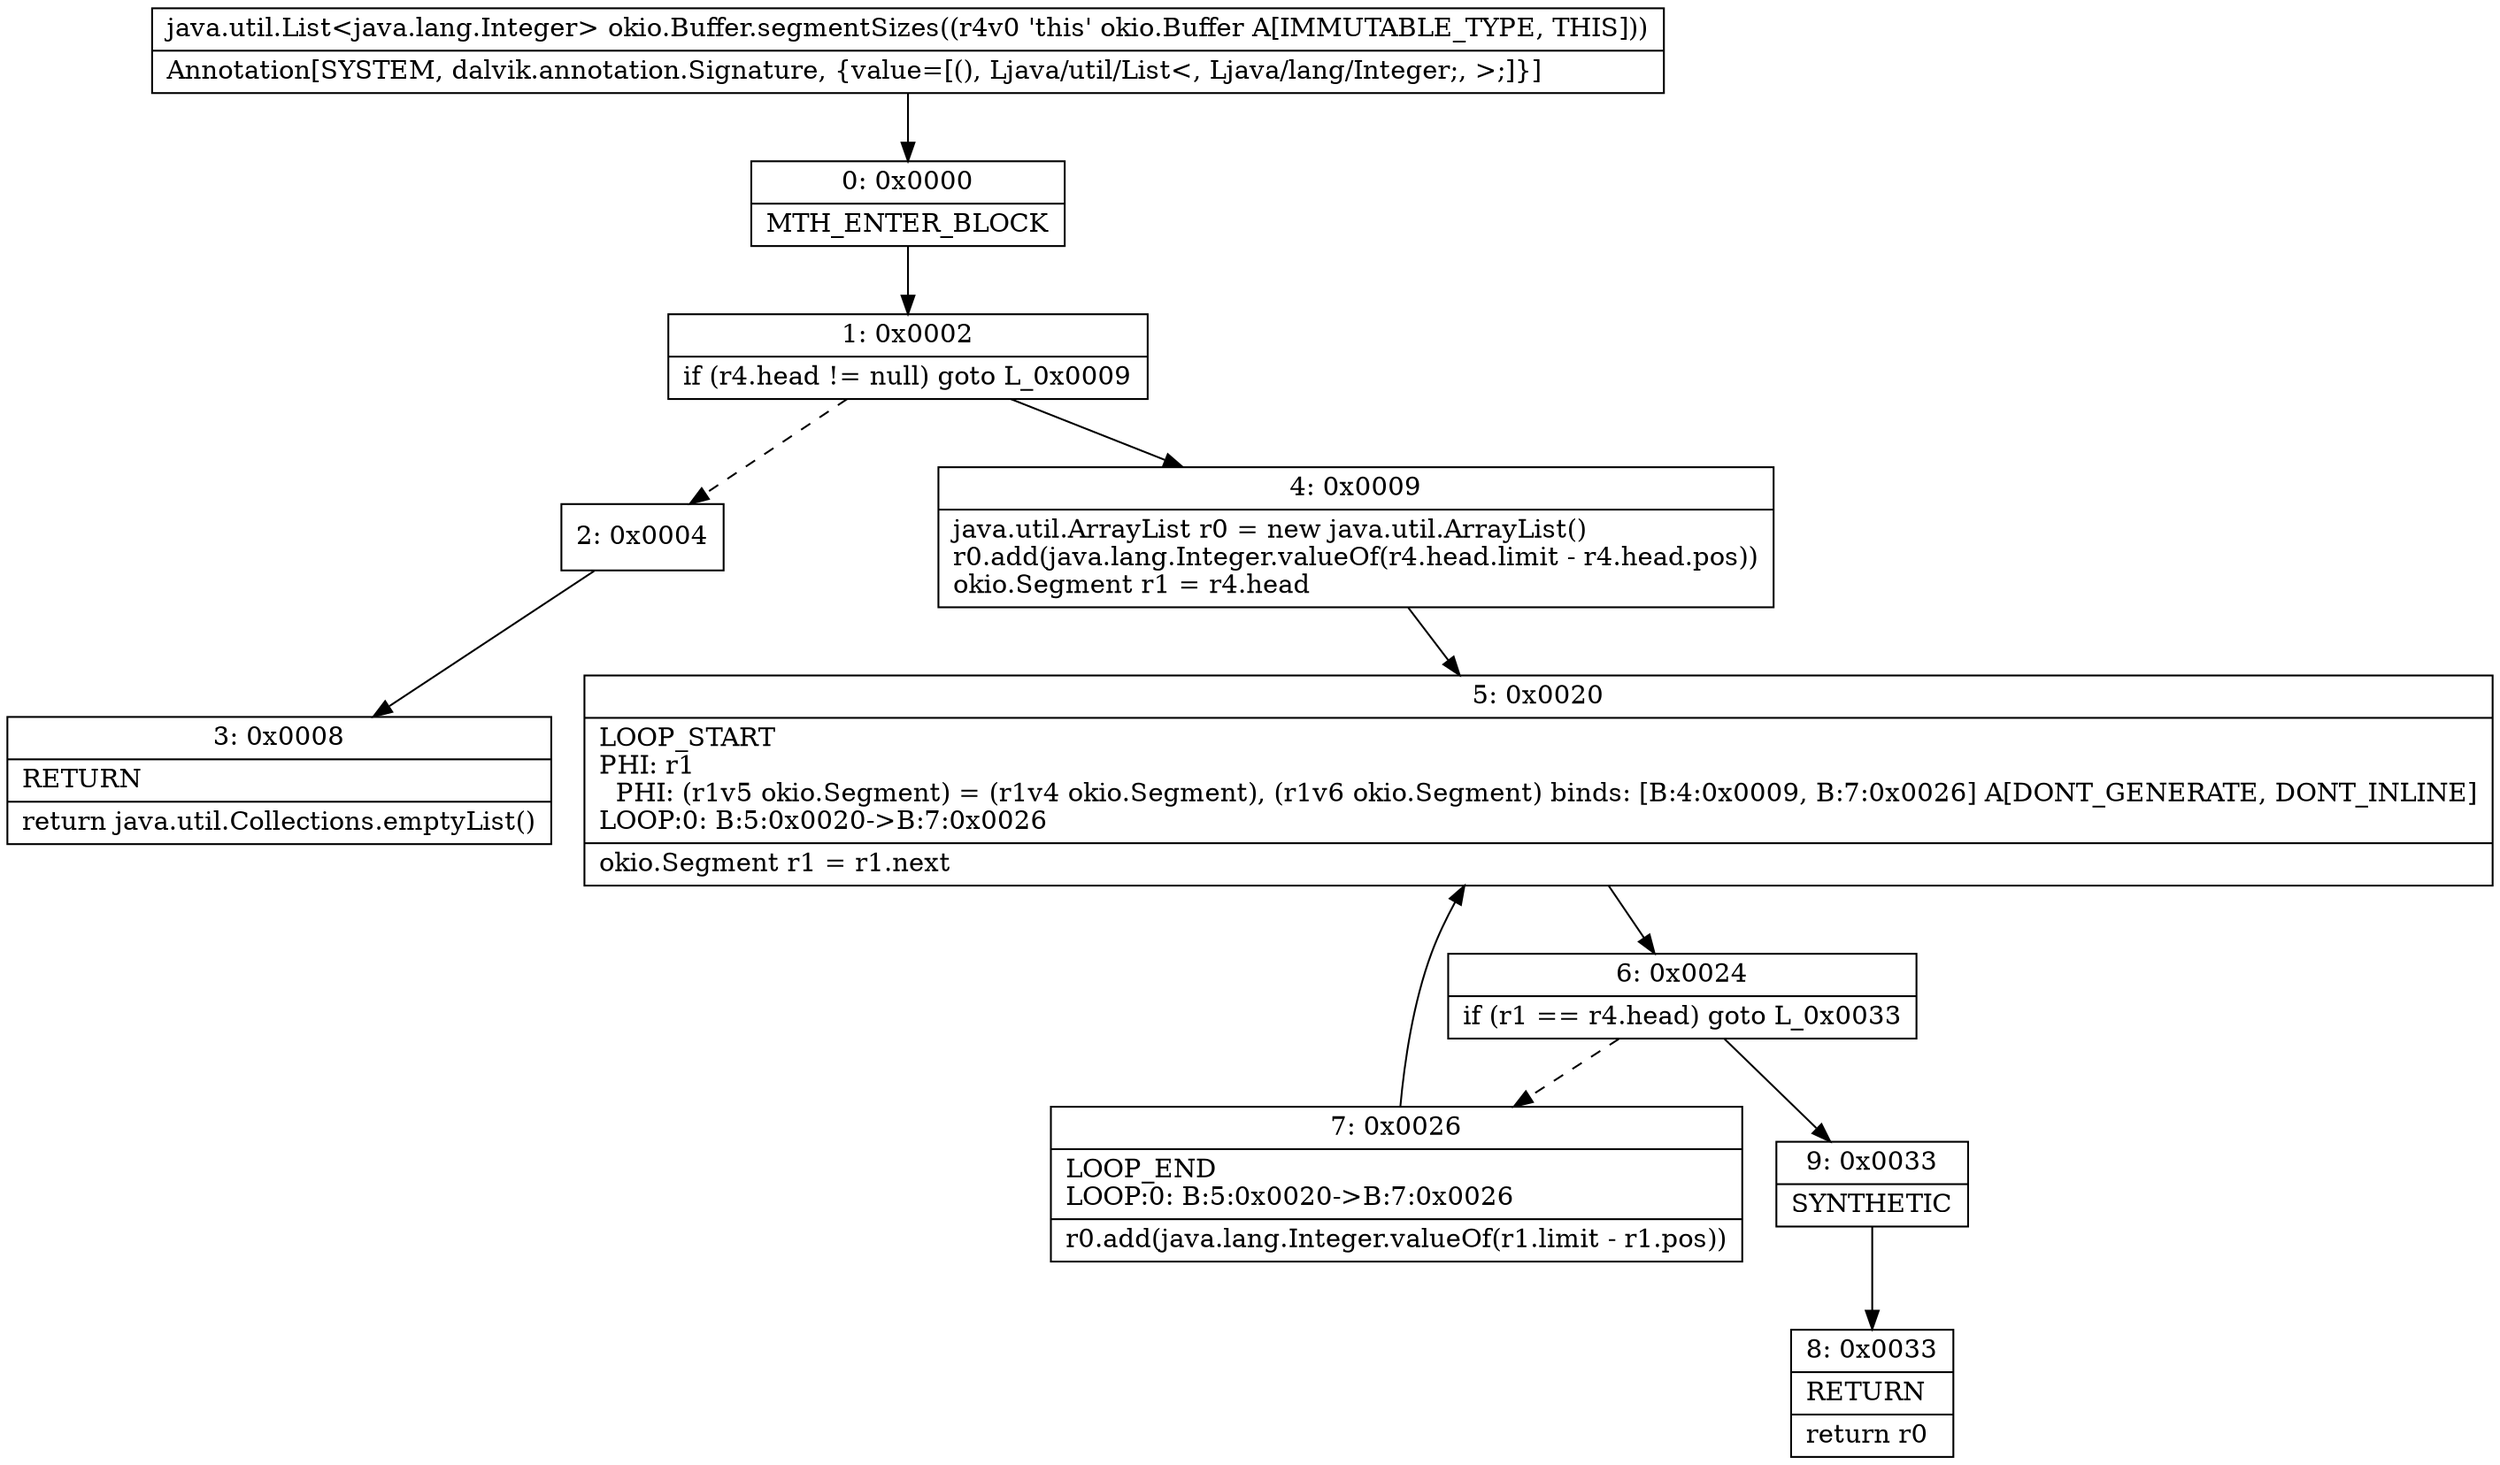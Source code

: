 digraph "CFG forokio.Buffer.segmentSizes()Ljava\/util\/List;" {
Node_0 [shape=record,label="{0\:\ 0x0000|MTH_ENTER_BLOCK\l}"];
Node_1 [shape=record,label="{1\:\ 0x0002|if (r4.head != null) goto L_0x0009\l}"];
Node_2 [shape=record,label="{2\:\ 0x0004}"];
Node_3 [shape=record,label="{3\:\ 0x0008|RETURN\l|return java.util.Collections.emptyList()\l}"];
Node_4 [shape=record,label="{4\:\ 0x0009|java.util.ArrayList r0 = new java.util.ArrayList()\lr0.add(java.lang.Integer.valueOf(r4.head.limit \- r4.head.pos))\lokio.Segment r1 = r4.head\l}"];
Node_5 [shape=record,label="{5\:\ 0x0020|LOOP_START\lPHI: r1 \l  PHI: (r1v5 okio.Segment) = (r1v4 okio.Segment), (r1v6 okio.Segment) binds: [B:4:0x0009, B:7:0x0026] A[DONT_GENERATE, DONT_INLINE]\lLOOP:0: B:5:0x0020\-\>B:7:0x0026\l|okio.Segment r1 = r1.next\l}"];
Node_6 [shape=record,label="{6\:\ 0x0024|if (r1 == r4.head) goto L_0x0033\l}"];
Node_7 [shape=record,label="{7\:\ 0x0026|LOOP_END\lLOOP:0: B:5:0x0020\-\>B:7:0x0026\l|r0.add(java.lang.Integer.valueOf(r1.limit \- r1.pos))\l}"];
Node_8 [shape=record,label="{8\:\ 0x0033|RETURN\l|return r0\l}"];
Node_9 [shape=record,label="{9\:\ 0x0033|SYNTHETIC\l}"];
MethodNode[shape=record,label="{java.util.List\<java.lang.Integer\> okio.Buffer.segmentSizes((r4v0 'this' okio.Buffer A[IMMUTABLE_TYPE, THIS]))  | Annotation[SYSTEM, dalvik.annotation.Signature, \{value=[(), Ljava\/util\/List\<, Ljava\/lang\/Integer;, \>;]\}]\l}"];
MethodNode -> Node_0;
Node_0 -> Node_1;
Node_1 -> Node_2[style=dashed];
Node_1 -> Node_4;
Node_2 -> Node_3;
Node_4 -> Node_5;
Node_5 -> Node_6;
Node_6 -> Node_7[style=dashed];
Node_6 -> Node_9;
Node_7 -> Node_5;
Node_9 -> Node_8;
}

